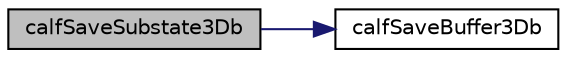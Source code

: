 digraph "calfSaveSubstate3Db"
{
  edge [fontname="Helvetica",fontsize="10",labelfontname="Helvetica",labelfontsize="10"];
  node [fontname="Helvetica",fontsize="10",shape=record];
  rankdir="LR";
  Node1 [label="calfSaveSubstate3Db",height=0.2,width=0.4,color="black", fillcolor="grey75", style="filled" fontcolor="black"];
  Node1 -> Node2 [color="midnightblue",fontsize="10",style="solid",fontname="Helvetica"];
  Node2 [label="calfSaveBuffer3Db",height=0.2,width=0.4,color="black", fillcolor="white", style="filled",URL="$cal3_d_buffer_i_o_8c.html#a4ea4ef2578668e58318ab1f5b771b92c",tooltip="Saves a byte 3D buffer to file. "];
}
